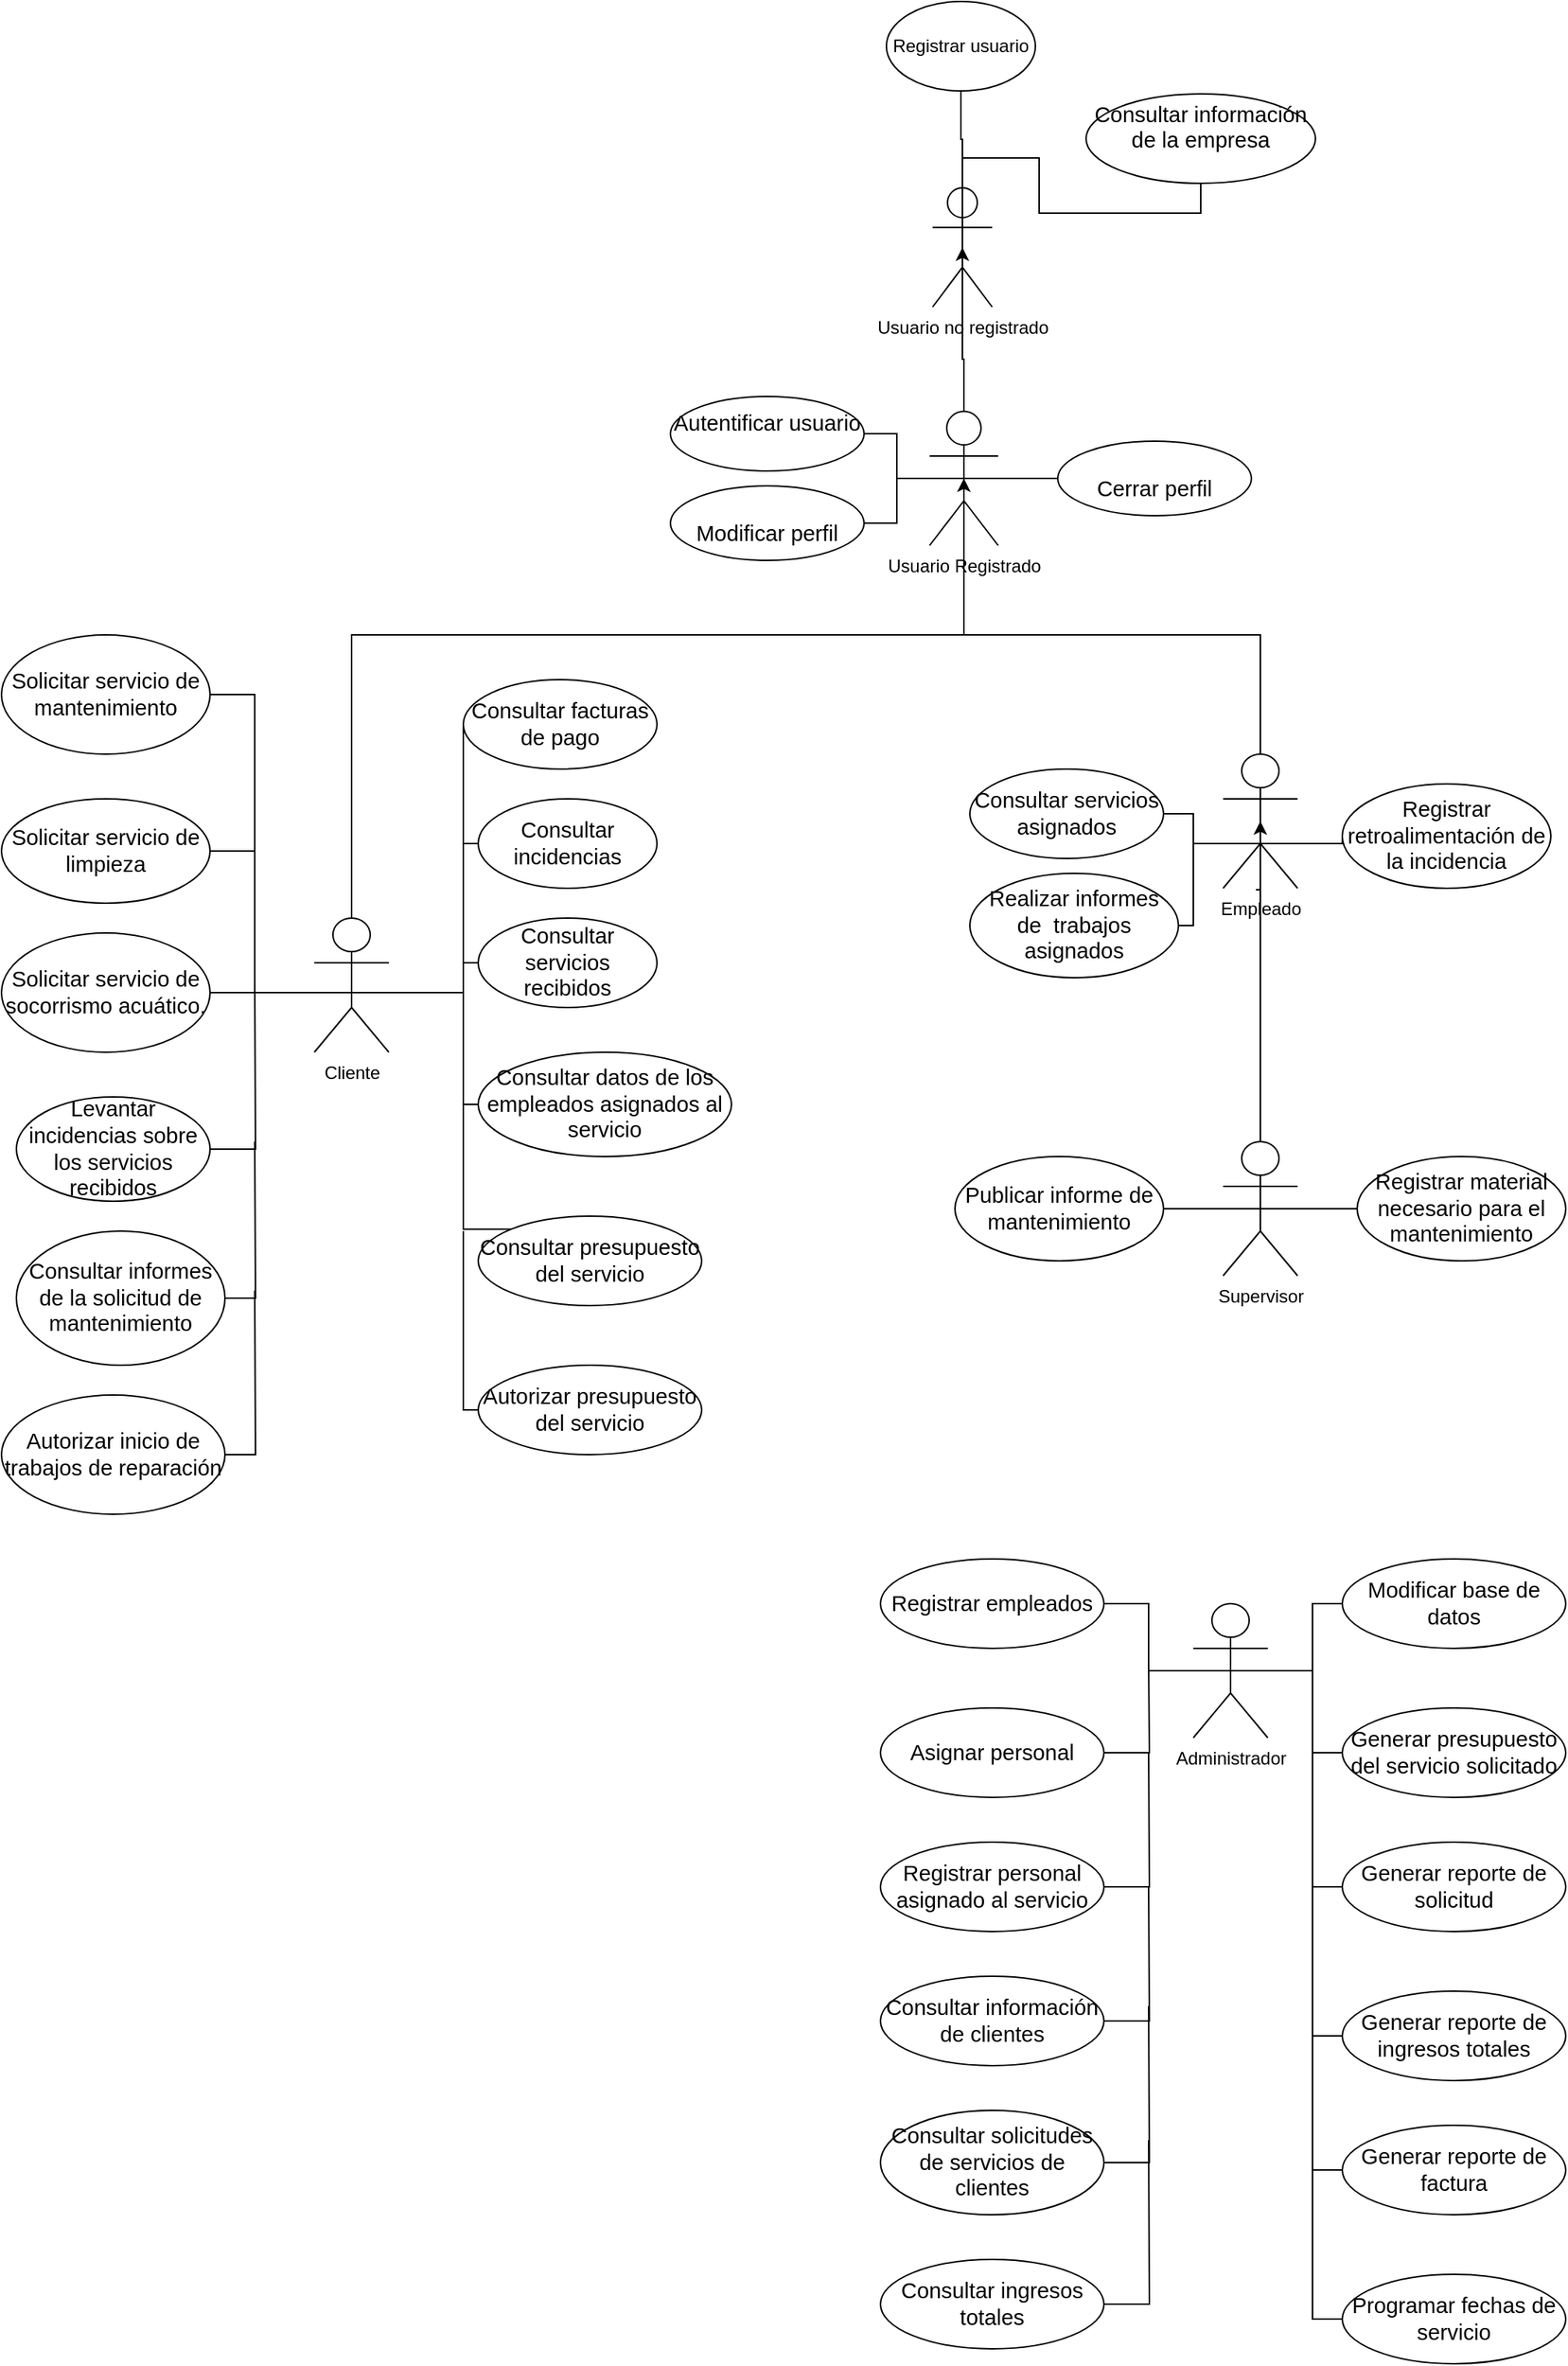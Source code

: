<mxfile version="20.2.3" type="google"><diagram id="Pgo-MeFUqqfDOnmlGZin" name="Página-1"><mxGraphModel grid="0" page="1" gridSize="10" guides="0" tooltips="1" connect="1" arrows="1" fold="1" pageScale="1" pageWidth="827" pageHeight="1169" math="0" shadow="0"><root><mxCell id="0"/><mxCell id="1" parent="0"/><mxCell id="gNUPcQ90UzvFq_5Fb157-5" style="edgeStyle=orthogonalEdgeStyle;rounded=0;orthogonalLoop=1;jettySize=auto;html=1;exitX=0.5;exitY=0;exitDx=0;exitDy=0;exitPerimeter=0;entryX=0.5;entryY=1;entryDx=0;entryDy=0;endArrow=none;endFill=0;" edge="1" parent="1" source="gNUPcQ90UzvFq_5Fb157-1" target="gNUPcQ90UzvFq_5Fb157-4"><mxGeometry relative="1" as="geometry"/></mxCell><mxCell id="gNUPcQ90UzvFq_5Fb157-18" style="edgeStyle=orthogonalEdgeStyle;rounded=0;orthogonalLoop=1;jettySize=auto;html=1;exitX=0.5;exitY=0.5;exitDx=0;exitDy=0;exitPerimeter=0;entryX=0.5;entryY=0;entryDx=0;entryDy=0;entryPerimeter=0;endArrow=none;endFill=0;startArrow=classic;startFill=1;" edge="1" parent="1" source="gNUPcQ90UzvFq_5Fb157-1" target="gNUPcQ90UzvFq_5Fb157-7"><mxGeometry relative="1" as="geometry"/></mxCell><mxCell id="gNUPcQ90UzvFq_5Fb157-1" value="Usuario no registrado" style="shape=umlActor;verticalLabelPosition=bottom;verticalAlign=top;html=1;outlineConnect=0;" vertex="1" parent="1"><mxGeometry x="48" y="207" width="40" height="80" as="geometry"/></mxCell><mxCell id="gNUPcQ90UzvFq_5Fb157-4" value="Registrar usuario" style="ellipse;whiteSpace=wrap;html=1;" vertex="1" parent="1"><mxGeometry x="17" y="82" width="100" height="60" as="geometry"/></mxCell><mxCell id="gNUPcQ90UzvFq_5Fb157-16" style="edgeStyle=orthogonalEdgeStyle;rounded=0;orthogonalLoop=1;jettySize=auto;html=1;exitX=1;exitY=0.5;exitDx=0;exitDy=0;entryX=0.5;entryY=0.5;entryDx=0;entryDy=0;entryPerimeter=0;endArrow=none;endFill=0;" edge="1" parent="1" source="gNUPcQ90UzvFq_5Fb157-6" target="gNUPcQ90UzvFq_5Fb157-7"><mxGeometry relative="1" as="geometry"/></mxCell><mxCell id="gNUPcQ90UzvFq_5Fb157-6" value="&#10;&lt;b id=&quot;docs-internal-guid-bb47ed34-7fff-50d5-703f-6e2ffd1862b6&quot; style=&quot;font-weight:normal;&quot;&gt;&lt;span style=&quot;font-size: 11pt; font-family: Arial; color: rgb(0, 0, 0); background-color: transparent; font-weight: 400; font-style: normal; font-variant: normal; text-decoration: none; vertical-align: baseline;&quot;&gt;Autentificar usuario &lt;/span&gt;&lt;/b&gt;&#10;&#10;" style="ellipse;whiteSpace=wrap;html=1;" vertex="1" parent="1"><mxGeometry x="-128" y="347" width="130" height="50" as="geometry"/></mxCell><mxCell id="gNUPcQ90UzvFq_5Fb157-14" style="edgeStyle=orthogonalEdgeStyle;rounded=0;orthogonalLoop=1;jettySize=auto;html=1;exitX=0.5;exitY=0.5;exitDx=0;exitDy=0;exitPerimeter=0;entryX=0;entryY=0.5;entryDx=0;entryDy=0;endArrow=none;endFill=0;" edge="1" parent="1" source="gNUPcQ90UzvFq_5Fb157-7" target="gNUPcQ90UzvFq_5Fb157-13"><mxGeometry relative="1" as="geometry"/></mxCell><mxCell id="gNUPcQ90UzvFq_5Fb157-42" style="edgeStyle=orthogonalEdgeStyle;rounded=0;orthogonalLoop=1;jettySize=auto;html=1;exitX=0.5;exitY=0.5;exitDx=0;exitDy=0;exitPerimeter=0;entryX=0.5;entryY=0;entryDx=0;entryDy=0;entryPerimeter=0;endArrow=none;endFill=0;startArrow=classic;startFill=1;" edge="1" parent="1" source="gNUPcQ90UzvFq_5Fb157-7" target="gNUPcQ90UzvFq_5Fb157-20"><mxGeometry relative="1" as="geometry"><Array as="points"><mxPoint x="69" y="507"/><mxPoint x="-342" y="507"/></Array></mxGeometry></mxCell><mxCell id="gNUPcQ90UzvFq_5Fb157-7" value="Usuario Registrado" style="shape=umlActor;verticalLabelPosition=bottom;verticalAlign=top;html=1;outlineConnect=0;" vertex="1" parent="1"><mxGeometry x="46" y="357" width="46" height="90" as="geometry"/></mxCell><mxCell id="gNUPcQ90UzvFq_5Fb157-17" style="edgeStyle=orthogonalEdgeStyle;rounded=0;orthogonalLoop=1;jettySize=auto;html=1;exitX=1;exitY=0.5;exitDx=0;exitDy=0;entryX=0.5;entryY=0.5;entryDx=0;entryDy=0;entryPerimeter=0;endArrow=none;endFill=0;" edge="1" parent="1" source="gNUPcQ90UzvFq_5Fb157-12" target="gNUPcQ90UzvFq_5Fb157-7"><mxGeometry relative="1" as="geometry"/></mxCell><mxCell id="gNUPcQ90UzvFq_5Fb157-12" value="&lt;br&gt;&lt;span id=&quot;docs-internal-guid-d549f8b7-7fff-c037-2a4e-10cdc0e32f22&quot;&gt;&lt;span style=&quot;font-size: 11pt; font-family: Arial; background-color: transparent; font-variant-numeric: normal; font-variant-east-asian: normal; vertical-align: baseline;&quot;&gt;Modificar perfil&lt;/span&gt;&lt;/span&gt;" style="ellipse;whiteSpace=wrap;html=1;" vertex="1" parent="1"><mxGeometry x="-128" y="407" width="130" height="50" as="geometry"/></mxCell><mxCell id="gNUPcQ90UzvFq_5Fb157-13" value="&lt;br&gt;&lt;span id=&quot;docs-internal-guid-0e9c632a-7fff-e74d-4715-180f3f733126&quot;&gt;&lt;span style=&quot;font-size: 11pt; font-family: Arial; background-color: transparent; font-variant-numeric: normal; font-variant-east-asian: normal; vertical-align: baseline;&quot;&gt;Cerrar perfil&lt;/span&gt;&lt;/span&gt;" style="ellipse;whiteSpace=wrap;html=1;" vertex="1" parent="1"><mxGeometry x="132" y="377" width="130" height="50" as="geometry"/></mxCell><mxCell id="gNUPcQ90UzvFq_5Fb157-20" value="Cliente" style="shape=umlActor;verticalLabelPosition=bottom;verticalAlign=top;html=1;outlineConnect=0;" vertex="1" parent="1"><mxGeometry x="-367" y="697" width="50" height="90" as="geometry"/></mxCell><mxCell id="gNUPcQ90UzvFq_5Fb157-55" style="edgeStyle=orthogonalEdgeStyle;rounded=0;orthogonalLoop=1;jettySize=auto;html=1;exitX=0.5;exitY=0;exitDx=0;exitDy=0;exitPerimeter=0;endArrow=none;endFill=0;" edge="1" parent="1" source="gNUPcQ90UzvFq_5Fb157-24"><mxGeometry relative="1" as="geometry"><mxPoint x="66" y="507" as="targetPoint"/><Array as="points"><mxPoint x="268" y="507"/></Array></mxGeometry></mxCell><mxCell id="gNUPcQ90UzvFq_5Fb157-63" style="edgeStyle=orthogonalEdgeStyle;rounded=0;orthogonalLoop=1;jettySize=auto;html=1;exitX=0.5;exitY=0.5;exitDx=0;exitDy=0;exitPerimeter=0;entryX=0.5;entryY=0;entryDx=0;entryDy=0;entryPerimeter=0;endArrow=none;endFill=0;startArrow=classic;startFill=1;" edge="1" parent="1" source="gNUPcQ90UzvFq_5Fb157-24" target="gNUPcQ90UzvFq_5Fb157-29"><mxGeometry relative="1" as="geometry"/></mxCell><mxCell id="gNUPcQ90UzvFq_5Fb157-24" value="Empleado" style="shape=umlActor;verticalLabelPosition=bottom;verticalAlign=top;html=1;outlineConnect=0;" vertex="1" parent="1"><mxGeometry x="243" y="587" width="50" height="90" as="geometry"/></mxCell><mxCell id="gNUPcQ90UzvFq_5Fb157-67" style="edgeStyle=orthogonalEdgeStyle;rounded=0;orthogonalLoop=1;jettySize=auto;html=1;exitX=0.5;exitY=0.5;exitDx=0;exitDy=0;exitPerimeter=0;endArrow=none;endFill=0;" edge="1" parent="1" source="gNUPcQ90UzvFq_5Fb157-29" target="gNUPcQ90UzvFq_5Fb157-64"><mxGeometry relative="1" as="geometry"/></mxCell><mxCell id="gNUPcQ90UzvFq_5Fb157-29" value="Supervisor" style="shape=umlActor;verticalLabelPosition=bottom;verticalAlign=top;html=1;outlineConnect=0;" vertex="1" parent="1"><mxGeometry x="243" y="847" width="50" height="90" as="geometry"/></mxCell><mxCell id="gNUPcQ90UzvFq_5Fb157-43" style="edgeStyle=orthogonalEdgeStyle;rounded=0;orthogonalLoop=1;jettySize=auto;html=1;exitX=1;exitY=0.5;exitDx=0;exitDy=0;entryX=0.5;entryY=0.5;entryDx=0;entryDy=0;entryPerimeter=0;endArrow=none;endFill=0;" edge="1" parent="1" source="gNUPcQ90UzvFq_5Fb157-30" target="gNUPcQ90UzvFq_5Fb157-20"><mxGeometry relative="1" as="geometry"><Array as="points"><mxPoint x="-407" y="547"/><mxPoint x="-407" y="747"/><mxPoint x="-342" y="747"/></Array></mxGeometry></mxCell><mxCell id="gNUPcQ90UzvFq_5Fb157-30" value="&lt;span id=&quot;docs-internal-guid-06fe4716-7fff-6828-a12e-3c28e71f4e79&quot;&gt;&lt;span style=&quot;font-size: 11pt; font-family: Arial; background-color: transparent; font-variant-numeric: normal; font-variant-east-asian: normal; vertical-align: baseline;&quot;&gt;Solicitar servicio de mantenimiento&lt;/span&gt;&lt;/span&gt;" style="ellipse;whiteSpace=wrap;html=1;" vertex="1" parent="1"><mxGeometry x="-577" y="507" width="140" height="80" as="geometry"/></mxCell><mxCell id="gNUPcQ90UzvFq_5Fb157-44" style="edgeStyle=orthogonalEdgeStyle;rounded=0;orthogonalLoop=1;jettySize=auto;html=1;exitX=1;exitY=0.5;exitDx=0;exitDy=0;endArrow=none;endFill=0;" edge="1" parent="1" source="gNUPcQ90UzvFq_5Fb157-31"><mxGeometry relative="1" as="geometry"><mxPoint x="-407" y="652" as="targetPoint"/></mxGeometry></mxCell><mxCell id="gNUPcQ90UzvFq_5Fb157-31" value="&lt;span id=&quot;docs-internal-guid-c818905f-7fff-e1d1-a20d-f673f95cab04&quot;&gt;&lt;span style=&quot;font-size: 11pt; font-family: Arial; background-color: transparent; font-variant-numeric: normal; font-variant-east-asian: normal; vertical-align: baseline;&quot;&gt;Solicitar servicio de limpieza&lt;/span&gt;&lt;/span&gt;" style="ellipse;whiteSpace=wrap;html=1;" vertex="1" parent="1"><mxGeometry x="-577" y="617" width="140" height="70" as="geometry"/></mxCell><mxCell id="gNUPcQ90UzvFq_5Fb157-45" style="edgeStyle=orthogonalEdgeStyle;rounded=0;orthogonalLoop=1;jettySize=auto;html=1;exitX=1;exitY=0.5;exitDx=0;exitDy=0;endArrow=none;endFill=0;" edge="1" parent="1" source="gNUPcQ90UzvFq_5Fb157-32"><mxGeometry relative="1" as="geometry"><mxPoint x="-407" y="737" as="targetPoint"/></mxGeometry></mxCell><mxCell id="gNUPcQ90UzvFq_5Fb157-32" value="&lt;span id=&quot;docs-internal-guid-4d2cc22a-7fff-0eb9-665d-07040aa07604&quot;&gt;&lt;span style=&quot;font-size: 11pt; font-family: Arial; background-color: transparent; font-variant-numeric: normal; font-variant-east-asian: normal; vertical-align: baseline;&quot;&gt;Solicitar servicio de socorrismo acuático.&lt;/span&gt;&lt;/span&gt;" style="ellipse;whiteSpace=wrap;html=1;" vertex="1" parent="1"><mxGeometry x="-577" y="707" width="140" height="80" as="geometry"/></mxCell><mxCell id="gNUPcQ90UzvFq_5Fb157-46" style="edgeStyle=orthogonalEdgeStyle;rounded=0;orthogonalLoop=1;jettySize=auto;html=1;exitX=1;exitY=0.5;exitDx=0;exitDy=0;endArrow=none;endFill=0;" edge="1" parent="1" source="gNUPcQ90UzvFq_5Fb157-33"><mxGeometry relative="1" as="geometry"><mxPoint x="-407" y="737" as="targetPoint"/></mxGeometry></mxCell><mxCell id="gNUPcQ90UzvFq_5Fb157-33" value="&lt;span id=&quot;docs-internal-guid-53cd0b45-7fff-50c9-caeb-374e0160ae01&quot;&gt;&lt;span style=&quot;font-size: 11pt; font-family: Arial; background-color: transparent; font-variant-numeric: normal; font-variant-east-asian: normal; vertical-align: baseline;&quot;&gt;Levantar incidencias sobre los servicios recibidos&lt;/span&gt;&lt;/span&gt;" style="ellipse;whiteSpace=wrap;html=1;" vertex="1" parent="1"><mxGeometry x="-567" y="817" width="130" height="70" as="geometry"/></mxCell><mxCell id="gNUPcQ90UzvFq_5Fb157-47" style="edgeStyle=orthogonalEdgeStyle;rounded=0;orthogonalLoop=1;jettySize=auto;html=1;exitX=1;exitY=0.5;exitDx=0;exitDy=0;endArrow=none;endFill=0;" edge="1" parent="1" source="gNUPcQ90UzvFq_5Fb157-34"><mxGeometry relative="1" as="geometry"><mxPoint x="-407" y="847" as="targetPoint"/></mxGeometry></mxCell><mxCell id="gNUPcQ90UzvFq_5Fb157-34" value="&lt;span id=&quot;docs-internal-guid-464eb004-7fff-6990-ea48-0afc5b6d06df&quot;&gt;&lt;span style=&quot;font-size: 11pt; font-family: Arial; background-color: transparent; font-variant-numeric: normal; font-variant-east-asian: normal; vertical-align: baseline;&quot;&gt;Consultar informes de la solicitud de mantenimiento&lt;/span&gt;&lt;/span&gt;" style="ellipse;whiteSpace=wrap;html=1;" vertex="1" parent="1"><mxGeometry x="-567" y="907" width="140" height="90" as="geometry"/></mxCell><mxCell id="gNUPcQ90UzvFq_5Fb157-48" style="edgeStyle=orthogonalEdgeStyle;rounded=0;orthogonalLoop=1;jettySize=auto;html=1;exitX=1;exitY=0.5;exitDx=0;exitDy=0;endArrow=none;endFill=0;" edge="1" parent="1" source="gNUPcQ90UzvFq_5Fb157-35"><mxGeometry relative="1" as="geometry"><mxPoint x="-407" y="947" as="targetPoint"/></mxGeometry></mxCell><mxCell id="gNUPcQ90UzvFq_5Fb157-35" value="&lt;span id=&quot;docs-internal-guid-699db340-7fff-0f50-85ee-b8c93761396d&quot;&gt;&lt;span style=&quot;font-size: 11pt; font-family: Arial; background-color: transparent; font-variant-numeric: normal; font-variant-east-asian: normal; vertical-align: baseline;&quot;&gt;Autorizar inicio de trabajos de reparación &lt;/span&gt;&lt;/span&gt;" style="ellipse;whiteSpace=wrap;html=1;" vertex="1" parent="1"><mxGeometry x="-577" y="1017" width="150" height="80" as="geometry"/></mxCell><mxCell id="gNUPcQ90UzvFq_5Fb157-49" style="edgeStyle=orthogonalEdgeStyle;rounded=0;orthogonalLoop=1;jettySize=auto;html=1;exitX=0;exitY=0.5;exitDx=0;exitDy=0;entryX=0.5;entryY=0.5;entryDx=0;entryDy=0;entryPerimeter=0;endArrow=none;endFill=0;" edge="1" parent="1" source="gNUPcQ90UzvFq_5Fb157-36" target="gNUPcQ90UzvFq_5Fb157-20"><mxGeometry relative="1" as="geometry"><Array as="points"><mxPoint x="-267" y="747"/><mxPoint x="-342" y="747"/></Array></mxGeometry></mxCell><mxCell id="gNUPcQ90UzvFq_5Fb157-36" value="&lt;span id=&quot;docs-internal-guid-ce87905e-7fff-41c7-3d1d-952f79159475&quot;&gt;&lt;span style=&quot;font-size: 11pt; font-family: Arial; background-color: transparent; font-variant-numeric: normal; font-variant-east-asian: normal; vertical-align: baseline;&quot;&gt;Consultar facturas de pago&lt;/span&gt;&lt;/span&gt;" style="ellipse;whiteSpace=wrap;html=1;" vertex="1" parent="1"><mxGeometry x="-267" y="537" width="130" height="60" as="geometry"/></mxCell><mxCell id="gNUPcQ90UzvFq_5Fb157-50" style="edgeStyle=orthogonalEdgeStyle;rounded=0;orthogonalLoop=1;jettySize=auto;html=1;exitX=0;exitY=0.5;exitDx=0;exitDy=0;endArrow=none;endFill=0;" edge="1" parent="1" source="gNUPcQ90UzvFq_5Fb157-37"><mxGeometry relative="1" as="geometry"><mxPoint x="-267" y="647" as="targetPoint"/></mxGeometry></mxCell><mxCell id="gNUPcQ90UzvFq_5Fb157-37" value="&lt;span id=&quot;docs-internal-guid-3c363944-7fff-d86d-987f-70966767e8a3&quot;&gt;&lt;span style=&quot;font-size: 11pt; font-family: Arial; background-color: transparent; font-variant-numeric: normal; font-variant-east-asian: normal; vertical-align: baseline;&quot;&gt;Consultar incidencias&lt;/span&gt;&lt;/span&gt;" style="ellipse;whiteSpace=wrap;html=1;" vertex="1" parent="1"><mxGeometry x="-257" y="617" width="120" height="60" as="geometry"/></mxCell><mxCell id="gNUPcQ90UzvFq_5Fb157-51" style="edgeStyle=orthogonalEdgeStyle;rounded=0;orthogonalLoop=1;jettySize=auto;html=1;exitX=0;exitY=0.5;exitDx=0;exitDy=0;endArrow=none;endFill=0;" edge="1" parent="1" source="gNUPcQ90UzvFq_5Fb157-38"><mxGeometry relative="1" as="geometry"><mxPoint x="-267" y="727" as="targetPoint"/></mxGeometry></mxCell><mxCell id="gNUPcQ90UzvFq_5Fb157-38" value="&lt;span id=&quot;docs-internal-guid-0f2efa83-7fff-1a86-6612-fec317378165&quot;&gt;&lt;span style=&quot;font-size: 11pt; font-family: Arial; background-color: transparent; font-variant-numeric: normal; font-variant-east-asian: normal; vertical-align: baseline;&quot;&gt;Consultar servicios recibidos &lt;/span&gt;&lt;/span&gt;" style="ellipse;whiteSpace=wrap;html=1;" vertex="1" parent="1"><mxGeometry x="-257" y="697" width="120" height="60" as="geometry"/></mxCell><mxCell id="gNUPcQ90UzvFq_5Fb157-52" style="edgeStyle=orthogonalEdgeStyle;rounded=0;orthogonalLoop=1;jettySize=auto;html=1;exitX=0;exitY=0.5;exitDx=0;exitDy=0;endArrow=none;endFill=0;" edge="1" parent="1" source="gNUPcQ90UzvFq_5Fb157-39"><mxGeometry relative="1" as="geometry"><mxPoint x="-267" y="747" as="targetPoint"/><Array as="points"><mxPoint x="-267" y="822"/></Array></mxGeometry></mxCell><mxCell id="gNUPcQ90UzvFq_5Fb157-39" value="&lt;span id=&quot;docs-internal-guid-402eda1b-7fff-944e-d505-9b1464272df1&quot;&gt;&lt;span style=&quot;font-size: 11pt; font-family: Arial; background-color: transparent; font-variant-numeric: normal; font-variant-east-asian: normal; vertical-align: baseline;&quot;&gt;Consultar datos de los empleados asignados al servicio &lt;/span&gt;&lt;/span&gt;" style="ellipse;whiteSpace=wrap;html=1;" vertex="1" parent="1"><mxGeometry x="-257" y="787" width="170" height="70" as="geometry"/></mxCell><mxCell id="gNUPcQ90UzvFq_5Fb157-53" style="edgeStyle=orthogonalEdgeStyle;rounded=0;orthogonalLoop=1;jettySize=auto;html=1;exitX=0;exitY=0;exitDx=0;exitDy=0;endArrow=none;endFill=0;" edge="1" parent="1" source="gNUPcQ90UzvFq_5Fb157-40"><mxGeometry relative="1" as="geometry"><mxPoint x="-267" y="817" as="targetPoint"/><Array as="points"><mxPoint x="-267" y="906"/></Array></mxGeometry></mxCell><mxCell id="gNUPcQ90UzvFq_5Fb157-40" value="&lt;span id=&quot;docs-internal-guid-838154f6-7fff-e985-4271-d164c83b39c1&quot;&gt;&lt;span style=&quot;font-size: 11pt; font-family: Arial; background-color: transparent; font-variant-numeric: normal; font-variant-east-asian: normal; vertical-align: baseline;&quot;&gt;Consultar presupuesto del servicio &lt;/span&gt;&lt;/span&gt;" style="ellipse;whiteSpace=wrap;html=1;" vertex="1" parent="1"><mxGeometry x="-257" y="897" width="150" height="60" as="geometry"/></mxCell><mxCell id="gNUPcQ90UzvFq_5Fb157-54" style="edgeStyle=orthogonalEdgeStyle;rounded=0;orthogonalLoop=1;jettySize=auto;html=1;exitX=0;exitY=0.5;exitDx=0;exitDy=0;endArrow=none;endFill=0;" edge="1" parent="1" source="gNUPcQ90UzvFq_5Fb157-41"><mxGeometry relative="1" as="geometry"><mxPoint x="-267" y="907" as="targetPoint"/><Array as="points"><mxPoint x="-267" y="1027"/></Array></mxGeometry></mxCell><mxCell id="gNUPcQ90UzvFq_5Fb157-41" value="&lt;span id=&quot;docs-internal-guid-fd808b5b-7fff-f945-9b24-cee7f9ba2f02&quot;&gt;&lt;span style=&quot;font-size: 11pt; font-family: Arial; background-color: transparent; font-variant-numeric: normal; font-variant-east-asian: normal; vertical-align: baseline;&quot;&gt;Autorizar presupuesto del servicio&lt;/span&gt;&lt;/span&gt;" style="ellipse;whiteSpace=wrap;html=1;" vertex="1" parent="1"><mxGeometry x="-257" y="997" width="150" height="60" as="geometry"/></mxCell><mxCell id="gNUPcQ90UzvFq_5Fb157-60" style="edgeStyle=orthogonalEdgeStyle;rounded=0;orthogonalLoop=1;jettySize=auto;html=1;exitX=1;exitY=0.5;exitDx=0;exitDy=0;endArrow=none;endFill=0;" edge="1" parent="1" source="gNUPcQ90UzvFq_5Fb157-56"><mxGeometry relative="1" as="geometry"><Array as="points"><mxPoint x="223" y="627"/><mxPoint x="223" y="647"/><mxPoint x="268" y="647"/></Array><mxPoint x="265" y="678" as="targetPoint"/></mxGeometry></mxCell><mxCell id="gNUPcQ90UzvFq_5Fb157-56" value="&lt;span id=&quot;docs-internal-guid-9218cc74-7fff-babc-83b1-c5ce26011d8f&quot;&gt;&lt;span style=&quot;font-size: 11pt; font-family: Arial; background-color: transparent; font-variant-numeric: normal; font-variant-east-asian: normal; vertical-align: baseline;&quot;&gt;Consultar servicios asignados&lt;/span&gt;&lt;/span&gt;" style="ellipse;whiteSpace=wrap;html=1;" vertex="1" parent="1"><mxGeometry x="73" y="597" width="130" height="60" as="geometry"/></mxCell><mxCell id="gNUPcQ90UzvFq_5Fb157-61" style="edgeStyle=orthogonalEdgeStyle;rounded=0;orthogonalLoop=1;jettySize=auto;html=1;exitX=1;exitY=0.5;exitDx=0;exitDy=0;endArrow=none;endFill=0;" edge="1" parent="1" source="gNUPcQ90UzvFq_5Fb157-57"><mxGeometry relative="1" as="geometry"><mxPoint x="223" y="637" as="targetPoint"/><Array as="points"><mxPoint x="223" y="702"/></Array></mxGeometry></mxCell><mxCell id="gNUPcQ90UzvFq_5Fb157-57" value="&lt;span id=&quot;docs-internal-guid-6817e684-7fff-e7e2-5098-76b9ff812a4b&quot;&gt;&lt;span style=&quot;font-size: 11pt; font-family: Arial; background-color: transparent; font-variant-numeric: normal; font-variant-east-asian: normal; vertical-align: baseline;&quot;&gt;Realizar informes de&amp;nbsp; trabajos asignados&lt;/span&gt;&lt;/span&gt;" style="ellipse;whiteSpace=wrap;html=1;" vertex="1" parent="1"><mxGeometry x="73" y="667" width="140" height="70" as="geometry"/></mxCell><mxCell id="gNUPcQ90UzvFq_5Fb157-59" style="edgeStyle=orthogonalEdgeStyle;rounded=0;orthogonalLoop=1;jettySize=auto;html=1;exitX=0;exitY=0.5;exitDx=0;exitDy=0;endArrow=none;endFill=0;" edge="1" parent="1" source="gNUPcQ90UzvFq_5Fb157-58"><mxGeometry relative="1" as="geometry"><mxPoint x="268" y="647" as="targetPoint"/><Array as="points"><mxPoint x="323" y="647"/></Array></mxGeometry></mxCell><mxCell id="gNUPcQ90UzvFq_5Fb157-58" value="&lt;span id=&quot;docs-internal-guid-dd9a0472-7fff-171b-848a-c9d291ca3bf7&quot;&gt;&lt;span style=&quot;font-size: 11pt; font-family: Arial; background-color: transparent; font-variant-numeric: normal; font-variant-east-asian: normal; vertical-align: baseline;&quot;&gt;Registrar retroalimentación de la incidencia &lt;/span&gt;&lt;/span&gt;" style="ellipse;whiteSpace=wrap;html=1;" vertex="1" parent="1"><mxGeometry x="323" y="607" width="140" height="70" as="geometry"/></mxCell><mxCell id="gNUPcQ90UzvFq_5Fb157-64" value="&lt;span id=&quot;docs-internal-guid-4698a9bf-7fff-3ed1-53a6-bd62d147b7e1&quot;&gt;&lt;span style=&quot;font-size: 11pt; font-family: Arial; background-color: transparent; font-variant-numeric: normal; font-variant-east-asian: normal; vertical-align: baseline;&quot;&gt;Registrar material necesario para el mantenimiento &lt;/span&gt;&lt;/span&gt;" style="ellipse;whiteSpace=wrap;html=1;" vertex="1" parent="1"><mxGeometry x="333" y="857" width="140" height="70" as="geometry"/></mxCell><mxCell id="gNUPcQ90UzvFq_5Fb157-66" style="edgeStyle=orthogonalEdgeStyle;rounded=0;orthogonalLoop=1;jettySize=auto;html=1;exitX=1;exitY=0.5;exitDx=0;exitDy=0;entryX=0.5;entryY=0.5;entryDx=0;entryDy=0;entryPerimeter=0;endArrow=none;endFill=0;" edge="1" parent="1" source="gNUPcQ90UzvFq_5Fb157-65" target="gNUPcQ90UzvFq_5Fb157-29"><mxGeometry relative="1" as="geometry"/></mxCell><mxCell id="gNUPcQ90UzvFq_5Fb157-65" value="&lt;span id=&quot;docs-internal-guid-3a924284-7fff-2003-9ff5-fca3094faf12&quot;&gt;&lt;span style=&quot;font-size: 11pt; font-family: Arial; background-color: transparent; font-variant-numeric: normal; font-variant-east-asian: normal; vertical-align: baseline;&quot;&gt;Publicar informe de mantenimiento &lt;/span&gt;&lt;/span&gt;" style="ellipse;whiteSpace=wrap;html=1;" vertex="1" parent="1"><mxGeometry x="63" y="857" width="140" height="70" as="geometry"/></mxCell><mxCell id="gNUPcQ90UzvFq_5Fb157-68" value="Administrador" style="shape=umlActor;verticalLabelPosition=bottom;verticalAlign=top;html=1;outlineConnect=0;" vertex="1" parent="1"><mxGeometry x="223" y="1157" width="50" height="90" as="geometry"/></mxCell><mxCell id="WE1TRUj7hvIJXKdX8yL8-3" style="edgeStyle=orthogonalEdgeStyle;rounded=0;orthogonalLoop=1;jettySize=auto;html=1;exitX=1;exitY=0.5;exitDx=0;exitDy=0;endArrow=none;endFill=0;entryX=0.5;entryY=0.5;entryDx=0;entryDy=0;entryPerimeter=0;" edge="1" parent="1" source="WE1TRUj7hvIJXKdX8yL8-1" target="gNUPcQ90UzvFq_5Fb157-68"><mxGeometry relative="1" as="geometry"/></mxCell><mxCell id="WE1TRUj7hvIJXKdX8yL8-1" value="&lt;span id=&quot;docs-internal-guid-a72f9a9b-7fff-8bcf-66d7-7a3e552a9aae&quot;&gt;&lt;span style=&quot;font-size: 11pt; font-family: Arial; background-color: transparent; font-variant-numeric: normal; font-variant-east-asian: normal; vertical-align: baseline;&quot;&gt;Registrar empleados&lt;/span&gt;&lt;/span&gt;" style="ellipse;whiteSpace=wrap;html=1;" vertex="1" parent="1"><mxGeometry x="13" y="1127" width="150" height="60" as="geometry"/></mxCell><mxCell id="WE1TRUj7hvIJXKdX8yL8-8" style="edgeStyle=orthogonalEdgeStyle;rounded=0;orthogonalLoop=1;jettySize=auto;html=1;exitX=1;exitY=0.5;exitDx=0;exitDy=0;endArrow=none;endFill=0;" edge="1" parent="1" source="WE1TRUj7hvIJXKdX8yL8-2"><mxGeometry relative="1" as="geometry"><mxPoint x="193" y="1197" as="targetPoint"/></mxGeometry></mxCell><mxCell id="WE1TRUj7hvIJXKdX8yL8-2" value="&lt;span id=&quot;docs-internal-guid-2dba6580-7fff-1ef4-5164-979dc6e43c40&quot;&gt;&lt;span style=&quot;font-size: 11pt; font-family: Arial; background-color: transparent; font-variant-numeric: normal; font-variant-east-asian: normal; vertical-align: baseline;&quot;&gt;Asignar personal &lt;/span&gt;&lt;/span&gt;" style="ellipse;whiteSpace=wrap;html=1;" vertex="1" parent="1"><mxGeometry x="13" y="1227" width="150" height="60" as="geometry"/></mxCell><mxCell id="WE1TRUj7hvIJXKdX8yL8-13" style="edgeStyle=orthogonalEdgeStyle;rounded=0;orthogonalLoop=1;jettySize=auto;html=1;exitX=1;exitY=0.5;exitDx=0;exitDy=0;endArrow=none;endFill=0;" edge="1" parent="1" source="WE1TRUj7hvIJXKdX8yL8-9"><mxGeometry relative="1" as="geometry"><mxPoint x="193" y="1257" as="targetPoint"/></mxGeometry></mxCell><mxCell id="WE1TRUj7hvIJXKdX8yL8-9" value="&lt;span id=&quot;docs-internal-guid-56008f42-7fff-3e69-d16f-4b0886cbab0b&quot;&gt;&lt;span style=&quot;font-size: 11pt; font-family: Arial; background-color: transparent; font-variant-numeric: normal; font-variant-east-asian: normal; vertical-align: baseline;&quot;&gt;Registrar personal asignado al servicio&lt;/span&gt;&lt;/span&gt;" style="ellipse;whiteSpace=wrap;html=1;" vertex="1" parent="1"><mxGeometry x="13" y="1317" width="150" height="60" as="geometry"/></mxCell><mxCell id="WE1TRUj7hvIJXKdX8yL8-14" style="edgeStyle=orthogonalEdgeStyle;rounded=0;orthogonalLoop=1;jettySize=auto;html=1;exitX=1;exitY=0.5;exitDx=0;exitDy=0;endArrow=none;endFill=0;" edge="1" parent="1" source="WE1TRUj7hvIJXKdX8yL8-10"><mxGeometry relative="1" as="geometry"><mxPoint x="193" y="1347" as="targetPoint"/></mxGeometry></mxCell><mxCell id="WE1TRUj7hvIJXKdX8yL8-10" value="&lt;span id=&quot;docs-internal-guid-bd84ea93-7fff-5787-6b49-8b7acb1ffc3e&quot;&gt;&lt;span style=&quot;font-size: 11pt; font-family: Arial; background-color: transparent; font-variant-numeric: normal; font-variant-east-asian: normal; vertical-align: baseline;&quot;&gt;Consultar información de clientes&lt;/span&gt;&lt;/span&gt;" style="ellipse;whiteSpace=wrap;html=1;" vertex="1" parent="1"><mxGeometry x="13" y="1407" width="150" height="60" as="geometry"/></mxCell><mxCell id="WE1TRUj7hvIJXKdX8yL8-15" style="edgeStyle=orthogonalEdgeStyle;rounded=0;orthogonalLoop=1;jettySize=auto;html=1;exitX=1;exitY=0.5;exitDx=0;exitDy=0;endArrow=none;endFill=0;" edge="1" parent="1" source="WE1TRUj7hvIJXKdX8yL8-11"><mxGeometry relative="1" as="geometry"><mxPoint x="193" y="1427" as="targetPoint"/></mxGeometry></mxCell><mxCell id="WE1TRUj7hvIJXKdX8yL8-11" value="&lt;span id=&quot;docs-internal-guid-115a7980-7fff-117a-6a92-7fd90ed04b26&quot;&gt;&lt;span style=&quot;font-size: 11pt; font-family: Arial; background-color: transparent; font-variant-numeric: normal; font-variant-east-asian: normal; vertical-align: baseline;&quot;&gt;Consultar solicitudes de servicios de clientes&lt;/span&gt;&lt;/span&gt;" style="ellipse;whiteSpace=wrap;html=1;" vertex="1" parent="1"><mxGeometry x="13" y="1497" width="150" height="70" as="geometry"/></mxCell><mxCell id="WE1TRUj7hvIJXKdX8yL8-17" style="edgeStyle=orthogonalEdgeStyle;rounded=0;orthogonalLoop=1;jettySize=auto;html=1;exitX=1;exitY=0.5;exitDx=0;exitDy=0;endArrow=none;endFill=0;" edge="1" parent="1" source="WE1TRUj7hvIJXKdX8yL8-16"><mxGeometry relative="1" as="geometry"><mxPoint x="193" y="1517" as="targetPoint"/></mxGeometry></mxCell><mxCell id="WE1TRUj7hvIJXKdX8yL8-16" value="&lt;span id=&quot;docs-internal-guid-b6fe7f95-7fff-07c2-772e-9adcbb660b99&quot;&gt;&lt;span style=&quot;font-size: 11pt; font-family: Arial; background-color: transparent; font-variant-numeric: normal; font-variant-east-asian: normal; vertical-align: baseline;&quot;&gt;Consultar ingresos totales&lt;/span&gt;&lt;/span&gt;" style="ellipse;whiteSpace=wrap;html=1;" vertex="1" parent="1"><mxGeometry x="13" y="1597" width="150" height="60" as="geometry"/></mxCell><mxCell id="WE1TRUj7hvIJXKdX8yL8-19" style="edgeStyle=orthogonalEdgeStyle;rounded=0;orthogonalLoop=1;jettySize=auto;html=1;exitX=0;exitY=0.5;exitDx=0;exitDy=0;entryX=0.5;entryY=0.5;entryDx=0;entryDy=0;entryPerimeter=0;endArrow=none;endFill=0;" edge="1" parent="1" source="WE1TRUj7hvIJXKdX8yL8-18" target="gNUPcQ90UzvFq_5Fb157-68"><mxGeometry relative="1" as="geometry"><Array as="points"><mxPoint x="303" y="1157"/><mxPoint x="303" y="1202"/></Array></mxGeometry></mxCell><mxCell id="WE1TRUj7hvIJXKdX8yL8-18" value="&lt;span id=&quot;docs-internal-guid-91017bc8-7fff-6c0b-758c-5bff395ace31&quot;&gt;&lt;span style=&quot;font-size: 11pt; font-family: Arial; background-color: transparent; font-variant-numeric: normal; font-variant-east-asian: normal; vertical-align: baseline;&quot;&gt;Modificar base de datos&lt;/span&gt;&lt;/span&gt;" style="ellipse;whiteSpace=wrap;html=1;" vertex="1" parent="1"><mxGeometry x="323" y="1127" width="150" height="60" as="geometry"/></mxCell><mxCell id="WE1TRUj7hvIJXKdX8yL8-27" style="edgeStyle=orthogonalEdgeStyle;rounded=0;orthogonalLoop=1;jettySize=auto;html=1;exitX=0;exitY=0.5;exitDx=0;exitDy=0;endArrow=none;endFill=0;" edge="1" parent="1" source="WE1TRUj7hvIJXKdX8yL8-20"><mxGeometry relative="1" as="geometry"><mxPoint x="303" y="1197" as="targetPoint"/></mxGeometry></mxCell><mxCell id="WE1TRUj7hvIJXKdX8yL8-20" value="&lt;span id=&quot;docs-internal-guid-146771d2-7fff-1af5-c7c3-b2c4c31cc7f1&quot;&gt;&lt;span style=&quot;font-size: 11pt; font-family: Arial; background-color: transparent; font-variant-numeric: normal; font-variant-east-asian: normal; vertical-align: baseline;&quot;&gt;Generar presupuesto del servicio solicitado&lt;/span&gt;&lt;/span&gt;" style="ellipse;whiteSpace=wrap;html=1;" vertex="1" parent="1"><mxGeometry x="323" y="1227" width="150" height="60" as="geometry"/></mxCell><mxCell id="WE1TRUj7hvIJXKdX8yL8-28" style="edgeStyle=orthogonalEdgeStyle;rounded=0;orthogonalLoop=1;jettySize=auto;html=1;exitX=0;exitY=0.5;exitDx=0;exitDy=0;endArrow=none;endFill=0;" edge="1" parent="1" source="WE1TRUj7hvIJXKdX8yL8-21"><mxGeometry relative="1" as="geometry"><mxPoint x="303" y="1257" as="targetPoint"/></mxGeometry></mxCell><mxCell id="WE1TRUj7hvIJXKdX8yL8-21" value="&lt;span id=&quot;docs-internal-guid-b623c122-7fff-5354-d7a0-3d97a194dceb&quot;&gt;&lt;span style=&quot;font-size: 11pt; font-family: Arial; background-color: transparent; font-variant-numeric: normal; font-variant-east-asian: normal; vertical-align: baseline;&quot;&gt;Generar reporte de solicitud&lt;/span&gt;&lt;/span&gt;" style="ellipse;whiteSpace=wrap;html=1;" vertex="1" parent="1"><mxGeometry x="323" y="1317" width="150" height="60" as="geometry"/></mxCell><mxCell id="WE1TRUj7hvIJXKdX8yL8-29" style="edgeStyle=orthogonalEdgeStyle;rounded=0;orthogonalLoop=1;jettySize=auto;html=1;exitX=0;exitY=0.5;exitDx=0;exitDy=0;endArrow=none;endFill=0;" edge="1" parent="1" source="WE1TRUj7hvIJXKdX8yL8-22"><mxGeometry relative="1" as="geometry"><mxPoint x="303" y="1347" as="targetPoint"/></mxGeometry></mxCell><mxCell id="WE1TRUj7hvIJXKdX8yL8-22" value="&lt;span id=&quot;docs-internal-guid-6cadf118-7fff-7996-e5d3-3667cd3f503a&quot;&gt;&lt;span style=&quot;font-size: 11pt; font-family: Arial; background-color: transparent; font-variant-numeric: normal; font-variant-east-asian: normal; vertical-align: baseline;&quot;&gt;Generar reporte de ingresos totales&lt;/span&gt;&lt;/span&gt;" style="ellipse;whiteSpace=wrap;html=1;" vertex="1" parent="1"><mxGeometry x="323" y="1417" width="150" height="60" as="geometry"/></mxCell><mxCell id="WE1TRUj7hvIJXKdX8yL8-30" style="edgeStyle=orthogonalEdgeStyle;rounded=0;orthogonalLoop=1;jettySize=auto;html=1;exitX=0;exitY=0.5;exitDx=0;exitDy=0;endArrow=none;endFill=0;" edge="1" parent="1" source="WE1TRUj7hvIJXKdX8yL8-23"><mxGeometry relative="1" as="geometry"><mxPoint x="303" y="1437" as="targetPoint"/></mxGeometry></mxCell><mxCell id="WE1TRUj7hvIJXKdX8yL8-23" value="&lt;span id=&quot;docs-internal-guid-277b4c13-7fff-a9e7-e3dd-597dad2ab71e&quot;&gt;&lt;span style=&quot;font-size: 11pt; font-family: Arial; background-color: transparent; font-variant-numeric: normal; font-variant-east-asian: normal; vertical-align: baseline;&quot;&gt;Generar reporte de factura&lt;/span&gt;&lt;/span&gt;" style="ellipse;whiteSpace=wrap;html=1;" vertex="1" parent="1"><mxGeometry x="323" y="1507" width="150" height="60" as="geometry"/></mxCell><mxCell id="WE1TRUj7hvIJXKdX8yL8-31" style="edgeStyle=orthogonalEdgeStyle;rounded=0;orthogonalLoop=1;jettySize=auto;html=1;exitX=0;exitY=0.5;exitDx=0;exitDy=0;endArrow=none;endFill=0;" edge="1" parent="1" source="WE1TRUj7hvIJXKdX8yL8-24"><mxGeometry relative="1" as="geometry"><mxPoint x="303" y="1537" as="targetPoint"/></mxGeometry></mxCell><mxCell id="WE1TRUj7hvIJXKdX8yL8-24" value="&lt;span id=&quot;docs-internal-guid-3d0990bc-7fff-d0f9-7b69-0ed081925fee&quot;&gt;&lt;span style=&quot;font-size: 11pt; font-family: Arial; background-color: transparent; font-variant-numeric: normal; font-variant-east-asian: normal; vertical-align: baseline;&quot;&gt;Programar fechas de servicio &lt;/span&gt;&lt;/span&gt;" style="ellipse;whiteSpace=wrap;html=1;" vertex="1" parent="1"><mxGeometry x="323" y="1607" width="150" height="60" as="geometry"/></mxCell><mxCell id="WE1TRUj7hvIJXKdX8yL8-33" style="edgeStyle=orthogonalEdgeStyle;rounded=0;orthogonalLoop=1;jettySize=auto;html=1;exitX=0.5;exitY=1;exitDx=0;exitDy=0;entryX=0.5;entryY=0.5;entryDx=0;entryDy=0;entryPerimeter=0;endArrow=none;endFill=0;" edge="1" parent="1" source="WE1TRUj7hvIJXKdX8yL8-32" target="gNUPcQ90UzvFq_5Fb157-1"><mxGeometry relative="1" as="geometry"/></mxCell><mxCell id="WE1TRUj7hvIJXKdX8yL8-32" value="&#10;&lt;b id=&quot;docs-internal-guid-1224f9c6-7fff-e24e-cb39-771de99913fa&quot; style=&quot;font-weight:normal;&quot;&gt;&lt;span style=&quot;font-size: 11pt; font-family: Arial; color: rgb(0, 0, 0); background-color: transparent; font-weight: 400; font-style: normal; font-variant: normal; text-decoration: none; vertical-align: baseline;&quot;&gt;Consultar información de la empresa&lt;/span&gt;&lt;/b&gt;&#10;&#10;" style="ellipse;whiteSpace=wrap;html=1;" vertex="1" parent="1"><mxGeometry x="151" y="144" width="154" height="60" as="geometry"/></mxCell></root></mxGraphModel></diagram></mxfile>